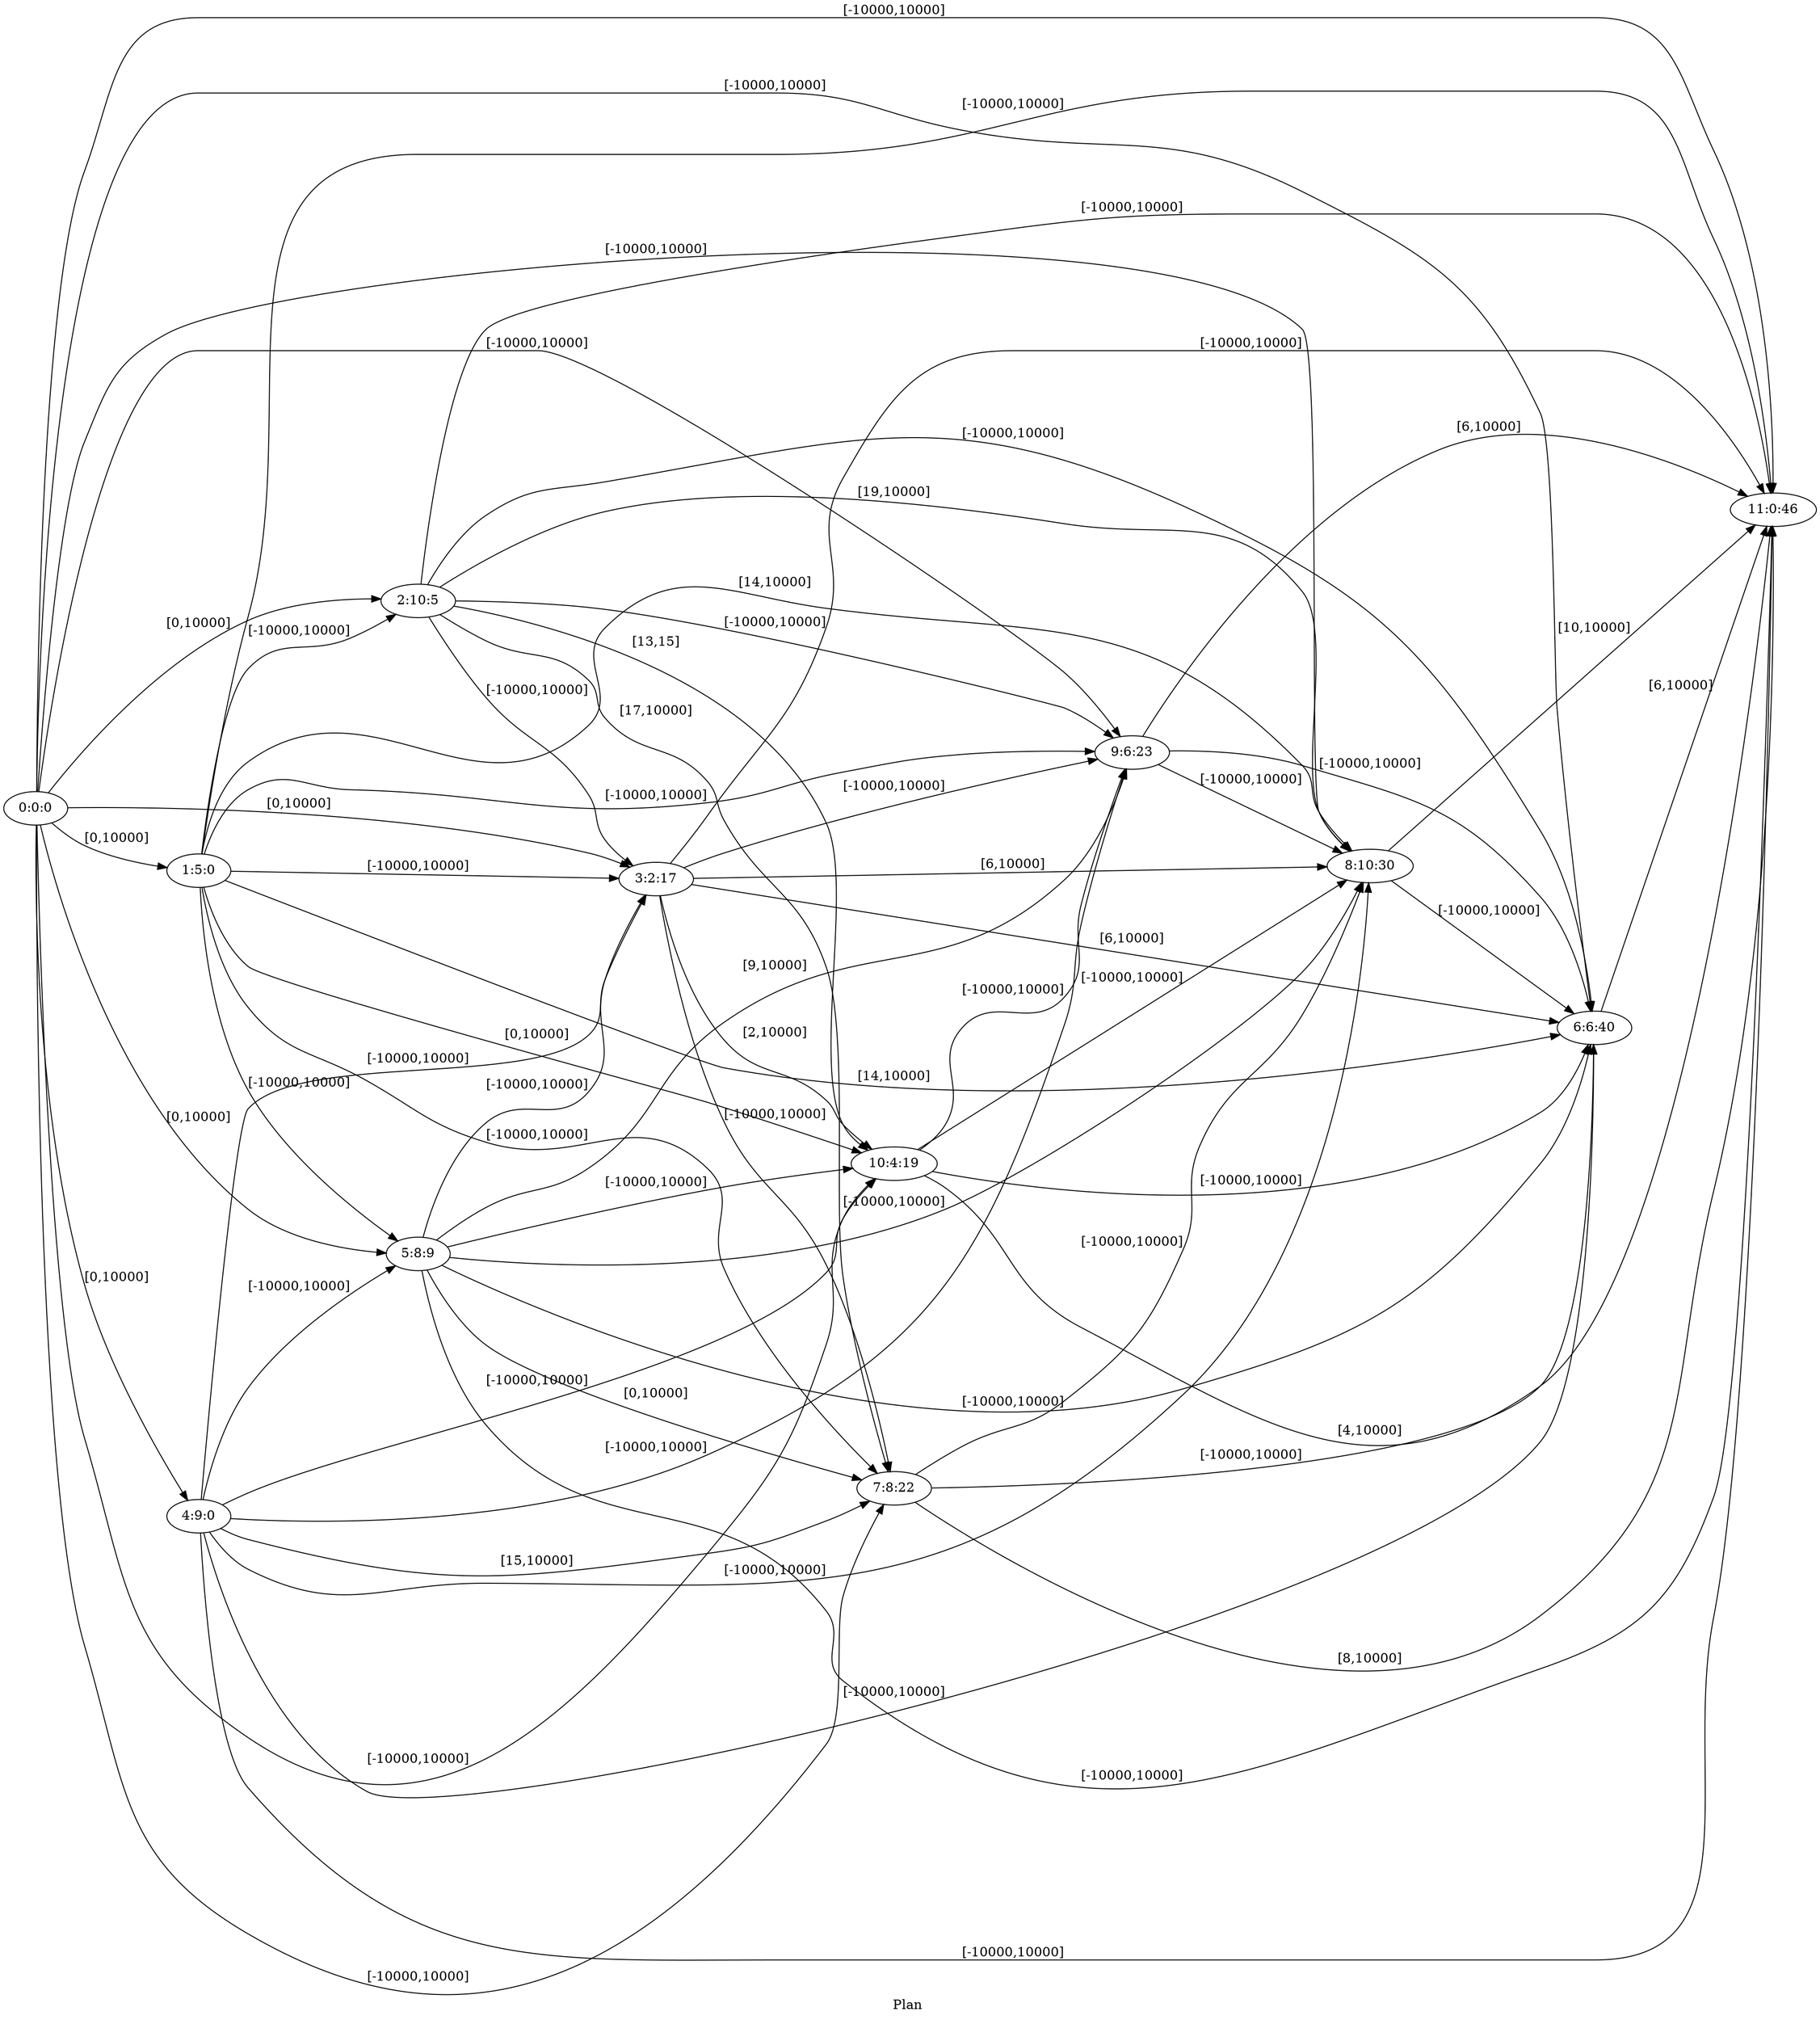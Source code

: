 digraph G {
 rankdir = LR;
 nodesep = .45; 
 size = 30;
label="Plan ";
 fldt = 0.780198;
"0:0:0"->"1:5:0"[ label = "[0,10000]"];
"0:0:0"->"2:10:5"[ label = "[0,10000]"];
"0:0:0"->"3:2:17"[ label = "[0,10000]"];
"0:0:0"->"4:9:0"[ label = "[0,10000]"];
"0:0:0"->"5:8:9"[ label = "[0,10000]"];
"0:0:0"->"6:6:40"[ label = "[-10000,10000]"];
"0:0:0"->"7:8:22"[ label = "[-10000,10000]"];
"0:0:0"->"8:10:30"[ label = "[-10000,10000]"];
"0:0:0"->"9:6:23"[ label = "[-10000,10000]"];
"0:0:0"->"10:4:19"[ label = "[-10000,10000]"];
"0:0:0"->"11:0:46"[ label = "[-10000,10000]"];
"1:5:0"->"2:10:5"[ label = "[-10000,10000]"];
"1:5:0"->"3:2:17"[ label = "[-10000,10000]"];
"1:5:0"->"5:8:9"[ label = "[-10000,10000]"];
"1:5:0"->"6:6:40"[ label = "[14,10000]"];
"1:5:0"->"7:8:22"[ label = "[-10000,10000]"];
"1:5:0"->"8:10:30"[ label = "[14,10000]"];
"1:5:0"->"9:6:23"[ label = "[-10000,10000]"];
"1:5:0"->"10:4:19"[ label = "[0,10000]"];
"1:5:0"->"11:0:46"[ label = "[-10000,10000]"];
"2:10:5"->"3:2:17"[ label = "[-10000,10000]"];
"2:10:5"->"6:6:40"[ label = "[-10000,10000]"];
"2:10:5"->"7:8:22"[ label = "[17,10000]"];
"2:10:5"->"8:10:30"[ label = "[19,10000]"];
"2:10:5"->"9:6:23"[ label = "[-10000,10000]"];
"2:10:5"->"10:4:19"[ label = "[13,15]"];
"2:10:5"->"11:0:46"[ label = "[-10000,10000]"];
"3:2:17"->"6:6:40"[ label = "[6,10000]"];
"3:2:17"->"7:8:22"[ label = "[-10000,10000]"];
"3:2:17"->"8:10:30"[ label = "[6,10000]"];
"3:2:17"->"9:6:23"[ label = "[-10000,10000]"];
"3:2:17"->"10:4:19"[ label = "[2,10000]"];
"3:2:17"->"11:0:46"[ label = "[-10000,10000]"];
"4:9:0"->"3:2:17"[ label = "[-10000,10000]"];
"4:9:0"->"5:8:9"[ label = "[-10000,10000]"];
"4:9:0"->"6:6:40"[ label = "[-10000,10000]"];
"4:9:0"->"7:8:22"[ label = "[15,10000]"];
"4:9:0"->"8:10:30"[ label = "[-10000,10000]"];
"4:9:0"->"9:6:23"[ label = "[-10000,10000]"];
"4:9:0"->"10:4:19"[ label = "[-10000,10000]"];
"4:9:0"->"11:0:46"[ label = "[-10000,10000]"];
"5:8:9"->"3:2:17"[ label = "[-10000,10000]"];
"5:8:9"->"6:6:40"[ label = "[-10000,10000]"];
"5:8:9"->"7:8:22"[ label = "[0,10000]"];
"5:8:9"->"8:10:30"[ label = "[-10000,10000]"];
"5:8:9"->"9:6:23"[ label = "[9,10000]"];
"5:8:9"->"10:4:19"[ label = "[-10000,10000]"];
"5:8:9"->"11:0:46"[ label = "[-10000,10000]"];
"6:6:40"->"11:0:46"[ label = "[6,10000]"];
"7:8:22"->"6:6:40"[ label = "[-10000,10000]"];
"7:8:22"->"8:10:30"[ label = "[-10000,10000]"];
"7:8:22"->"11:0:46"[ label = "[8,10000]"];
"8:10:30"->"6:6:40"[ label = "[-10000,10000]"];
"8:10:30"->"11:0:46"[ label = "[10,10000]"];
"9:6:23"->"6:6:40"[ label = "[-10000,10000]"];
"9:6:23"->"8:10:30"[ label = "[-10000,10000]"];
"9:6:23"->"11:0:46"[ label = "[6,10000]"];
"10:4:19"->"6:6:40"[ label = "[-10000,10000]"];
"10:4:19"->"8:10:30"[ label = "[-10000,10000]"];
"10:4:19"->"9:6:23"[ label = "[-10000,10000]"];
"10:4:19"->"11:0:46"[ label = "[4,10000]"];
}
